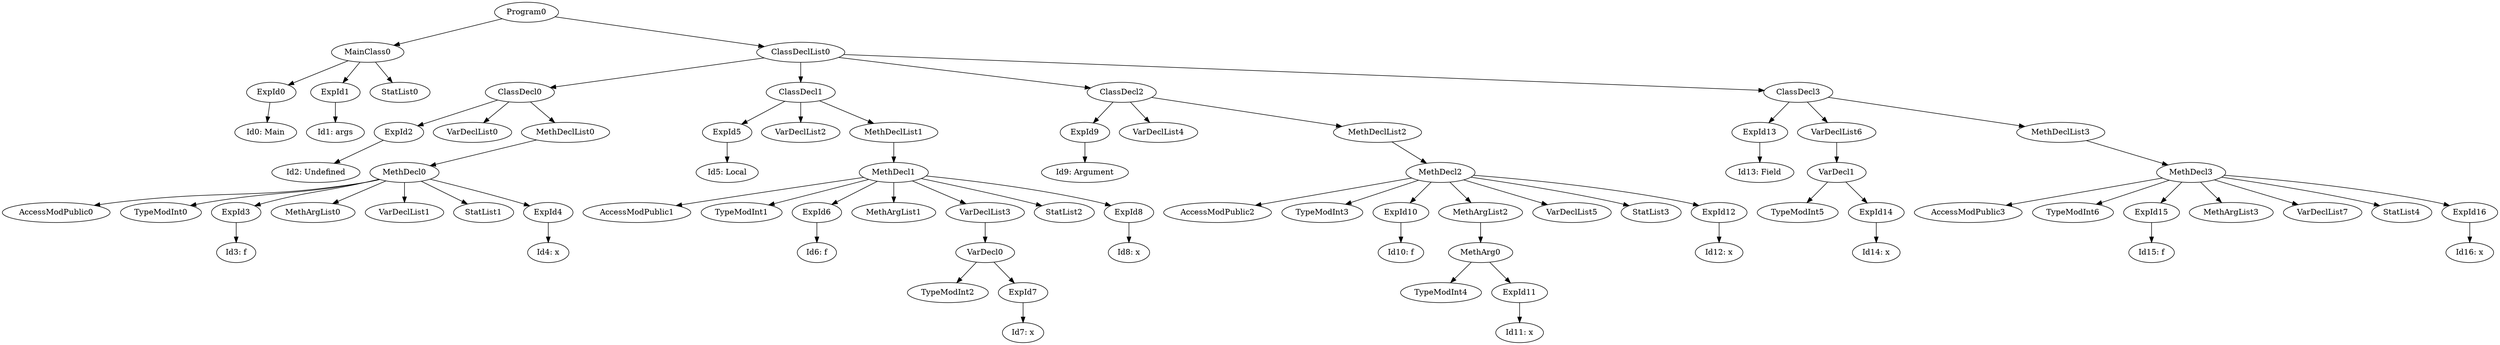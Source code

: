 digraph {
	ordering = out;
	MethDeclList3 -> MethDecl3;
	ExpId15 -> "Id15: f";
	MethDecl3 -> AccessModPublic3;
	MethDecl3 -> TypeModInt6;
	MethDecl3 -> ExpId15;
	MethDecl3 -> MethArgList3;
	MethDecl3 -> VarDeclList7;
	MethDecl3 -> StatList4;
	MethDecl3 -> ExpId16;
	VarDeclList6 -> VarDecl1;
	VarDecl1 -> TypeModInt5;
	VarDecl1 -> ExpId14;
	ClassDecl3 -> ExpId13;
	ClassDecl3 -> VarDeclList6;
	ClassDecl3 -> MethDeclList3;
	MethDeclList2 -> MethDecl2;
	ExpId16 -> "Id16: x";
	ExpId12 -> "Id12: x";
	MethArg0 -> TypeModInt4;
	MethArg0 -> ExpId11;
	ExpId10 -> "Id10: f";
	MethDeclList0 -> MethDecl0;
	ClassDecl0 -> ExpId2;
	ClassDecl0 -> VarDeclList0;
	ClassDecl0 -> MethDeclList0;
	ExpId13 -> "Id13: Field";
	ExpId3 -> "Id3: f";
	ExpId4 -> "Id4: x";
	ExpId8 -> "Id8: x";
	ExpId2 -> "Id2: Undefined";
	ClassDecl1 -> ExpId5;
	ClassDecl1 -> VarDeclList2;
	ClassDecl1 -> MethDeclList1;
	MainClass0 -> ExpId0;
	MainClass0 -> ExpId1;
	MainClass0 -> StatList0;
	ExpId11 -> "Id11: x";
	Program0 -> MainClass0;
	Program0 -> ClassDeclList0;
	MethDeclList1 -> MethDecl1;
	MethDecl0 -> AccessModPublic0;
	MethDecl0 -> TypeModInt0;
	MethDecl0 -> ExpId3;
	MethDecl0 -> MethArgList0;
	MethDecl0 -> VarDeclList1;
	MethDecl0 -> StatList1;
	MethDecl0 -> ExpId4;
	ClassDeclList0 -> ClassDecl0;
	ClassDeclList0 -> ClassDecl1;
	ClassDeclList0 -> ClassDecl2;
	ClassDeclList0 -> ClassDecl3;
	ExpId1 -> "Id1: args";
	VarDeclList3 -> VarDecl0;
	ClassDecl2 -> ExpId9;
	ClassDecl2 -> VarDeclList4;
	ClassDecl2 -> MethDeclList2;
	MethDecl2 -> AccessModPublic2;
	MethDecl2 -> TypeModInt3;
	MethDecl2 -> ExpId10;
	MethDecl2 -> MethArgList2;
	MethDecl2 -> VarDeclList5;
	MethDecl2 -> StatList3;
	MethDecl2 -> ExpId12;
	ExpId0 -> "Id0: Main";
	MethDecl1 -> AccessModPublic1;
	MethDecl1 -> TypeModInt1;
	MethDecl1 -> ExpId6;
	MethDecl1 -> MethArgList1;
	MethDecl1 -> VarDeclList3;
	MethDecl1 -> StatList2;
	MethDecl1 -> ExpId8;
	ExpId14 -> "Id14: x";
	ExpId5 -> "Id5: Local";
	ExpId6 -> "Id6: f";
	MethArgList2 -> MethArg0;
	ExpId7 -> "Id7: x";
	VarDecl0 -> TypeModInt2;
	VarDecl0 -> ExpId7;
	ExpId9 -> "Id9: Argument";
}
